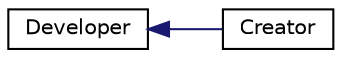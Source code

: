 digraph "Graphical Class Hierarchy"
{
  edge [fontname="Helvetica",fontsize="10",labelfontname="Helvetica",labelfontsize="10"];
  node [fontname="Helvetica",fontsize="10",shape=record];
  rankdir="LR";
  Node1 [label="Developer",height=0.2,width=0.4,color="black", fillcolor="white", style="filled",URL="$class_developer.html"];
  Node1 -> Node2 [dir="back",color="midnightblue",fontsize="10",style="solid",fontname="Helvetica"];
  Node2 [label="Creator",height=0.2,width=0.4,color="black", fillcolor="white", style="filled",URL="$class_creator.html"];
}
